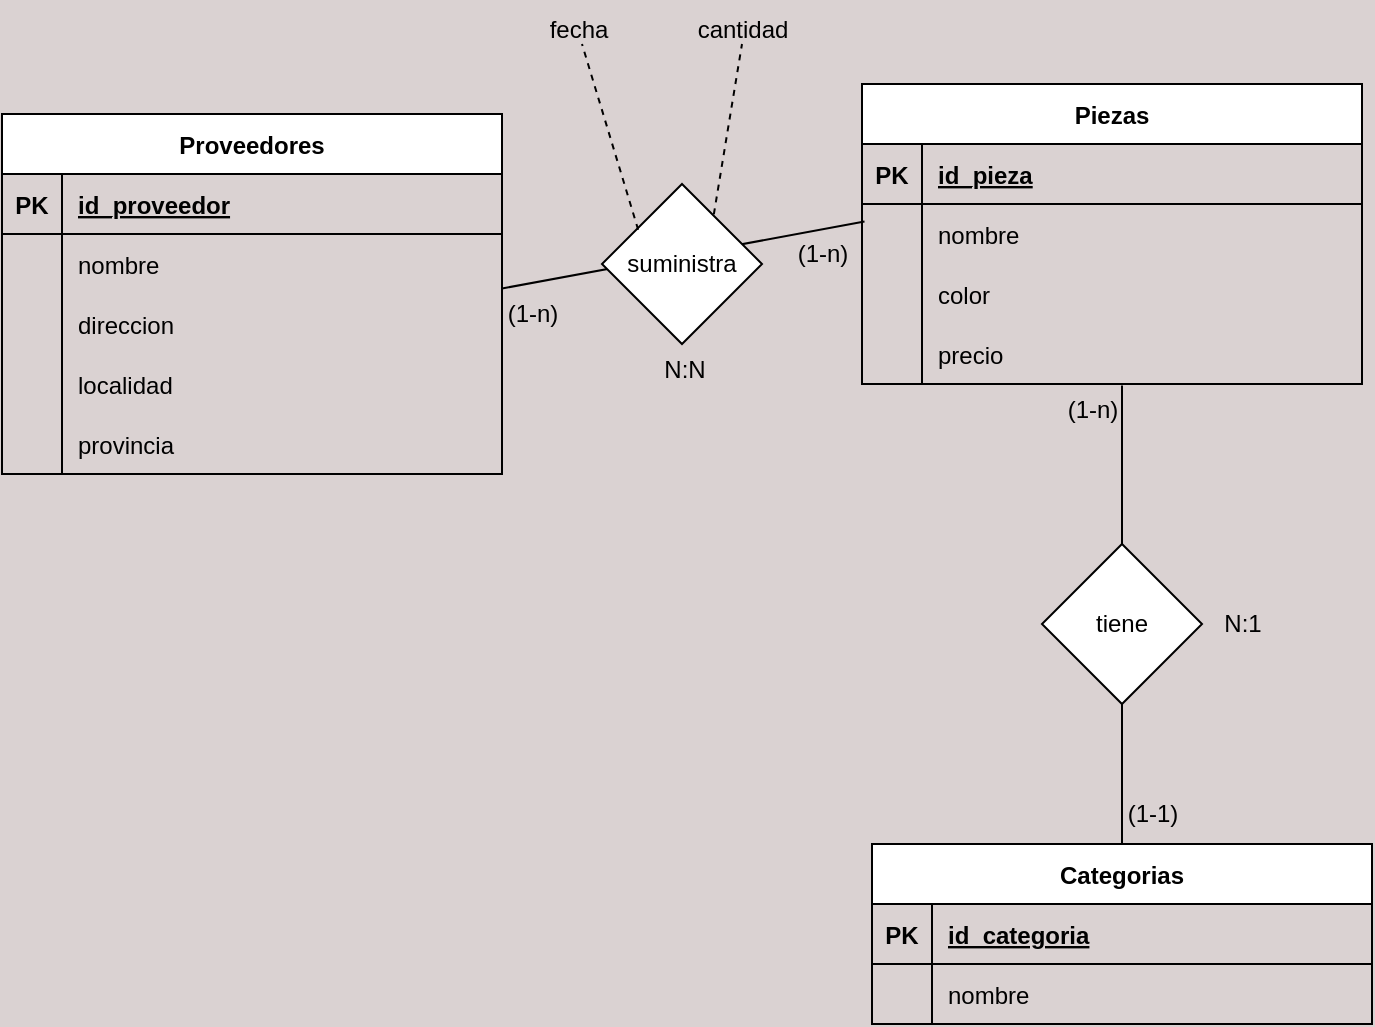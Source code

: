 <mxfile version="24.7.17">
  <diagram id="R2lEEEUBdFMjLlhIrx00" name="Page-1">
    <mxGraphModel dx="1434" dy="776" grid="1" gridSize="10" guides="1" tooltips="1" connect="1" arrows="1" fold="1" page="1" pageScale="1" pageWidth="850" pageHeight="1100" background="#dad2d2" math="0" shadow="0" extFonts="Permanent Marker^https://fonts.googleapis.com/css?family=Permanent+Marker">
      <root>
        <mxCell id="0" />
        <mxCell id="1" parent="0" />
        <mxCell id="C-vyLk0tnHw3VtMMgP7b-2" value="Piezas" style="shape=table;startSize=30;container=1;collapsible=1;childLayout=tableLayout;fixedRows=1;rowLines=0;fontStyle=1;align=center;resizeLast=1;" parent="1" vertex="1">
          <mxGeometry x="450" y="120" width="250" height="150" as="geometry" />
        </mxCell>
        <mxCell id="C-vyLk0tnHw3VtMMgP7b-3" value="" style="shape=partialRectangle;collapsible=0;dropTarget=0;pointerEvents=0;fillColor=none;points=[[0,0.5],[1,0.5]];portConstraint=eastwest;top=0;left=0;right=0;bottom=1;" parent="C-vyLk0tnHw3VtMMgP7b-2" vertex="1">
          <mxGeometry y="30" width="250" height="30" as="geometry" />
        </mxCell>
        <mxCell id="C-vyLk0tnHw3VtMMgP7b-4" value="PK" style="shape=partialRectangle;overflow=hidden;connectable=0;fillColor=none;top=0;left=0;bottom=0;right=0;fontStyle=1;" parent="C-vyLk0tnHw3VtMMgP7b-3" vertex="1">
          <mxGeometry width="30" height="30" as="geometry">
            <mxRectangle width="30" height="30" as="alternateBounds" />
          </mxGeometry>
        </mxCell>
        <mxCell id="C-vyLk0tnHw3VtMMgP7b-5" value="id_pieza" style="shape=partialRectangle;overflow=hidden;connectable=0;fillColor=none;top=0;left=0;bottom=0;right=0;align=left;spacingLeft=6;fontStyle=5;" parent="C-vyLk0tnHw3VtMMgP7b-3" vertex="1">
          <mxGeometry x="30" width="220" height="30" as="geometry">
            <mxRectangle width="220" height="30" as="alternateBounds" />
          </mxGeometry>
        </mxCell>
        <mxCell id="C-vyLk0tnHw3VtMMgP7b-9" value="" style="shape=partialRectangle;collapsible=0;dropTarget=0;pointerEvents=0;fillColor=none;points=[[0,0.5],[1,0.5]];portConstraint=eastwest;top=0;left=0;right=0;bottom=0;" parent="C-vyLk0tnHw3VtMMgP7b-2" vertex="1">
          <mxGeometry y="60" width="250" height="30" as="geometry" />
        </mxCell>
        <mxCell id="C-vyLk0tnHw3VtMMgP7b-10" value="" style="shape=partialRectangle;overflow=hidden;connectable=0;fillColor=none;top=0;left=0;bottom=0;right=0;" parent="C-vyLk0tnHw3VtMMgP7b-9" vertex="1">
          <mxGeometry width="30" height="30" as="geometry">
            <mxRectangle width="30" height="30" as="alternateBounds" />
          </mxGeometry>
        </mxCell>
        <mxCell id="C-vyLk0tnHw3VtMMgP7b-11" value="nombre" style="shape=partialRectangle;overflow=hidden;connectable=0;fillColor=none;top=0;left=0;bottom=0;right=0;align=left;spacingLeft=6;" parent="C-vyLk0tnHw3VtMMgP7b-9" vertex="1">
          <mxGeometry x="30" width="220" height="30" as="geometry">
            <mxRectangle width="220" height="30" as="alternateBounds" />
          </mxGeometry>
        </mxCell>
        <mxCell id="_9vNZQlYxxEbE2X0PM58-42" style="shape=partialRectangle;collapsible=0;dropTarget=0;pointerEvents=0;fillColor=none;points=[[0,0.5],[1,0.5]];portConstraint=eastwest;top=0;left=0;right=0;bottom=0;" vertex="1" parent="C-vyLk0tnHw3VtMMgP7b-2">
          <mxGeometry y="90" width="250" height="30" as="geometry" />
        </mxCell>
        <mxCell id="_9vNZQlYxxEbE2X0PM58-43" style="shape=partialRectangle;overflow=hidden;connectable=0;fillColor=none;top=0;left=0;bottom=0;right=0;" vertex="1" parent="_9vNZQlYxxEbE2X0PM58-42">
          <mxGeometry width="30" height="30" as="geometry">
            <mxRectangle width="30" height="30" as="alternateBounds" />
          </mxGeometry>
        </mxCell>
        <mxCell id="_9vNZQlYxxEbE2X0PM58-44" value="color" style="shape=partialRectangle;overflow=hidden;connectable=0;fillColor=none;top=0;left=0;bottom=0;right=0;align=left;spacingLeft=6;" vertex="1" parent="_9vNZQlYxxEbE2X0PM58-42">
          <mxGeometry x="30" width="220" height="30" as="geometry">
            <mxRectangle width="220" height="30" as="alternateBounds" />
          </mxGeometry>
        </mxCell>
        <mxCell id="_9vNZQlYxxEbE2X0PM58-45" style="shape=partialRectangle;collapsible=0;dropTarget=0;pointerEvents=0;fillColor=none;points=[[0,0.5],[1,0.5]];portConstraint=eastwest;top=0;left=0;right=0;bottom=0;" vertex="1" parent="C-vyLk0tnHw3VtMMgP7b-2">
          <mxGeometry y="120" width="250" height="30" as="geometry" />
        </mxCell>
        <mxCell id="_9vNZQlYxxEbE2X0PM58-46" style="shape=partialRectangle;overflow=hidden;connectable=0;fillColor=none;top=0;left=0;bottom=0;right=0;" vertex="1" parent="_9vNZQlYxxEbE2X0PM58-45">
          <mxGeometry width="30" height="30" as="geometry">
            <mxRectangle width="30" height="30" as="alternateBounds" />
          </mxGeometry>
        </mxCell>
        <mxCell id="_9vNZQlYxxEbE2X0PM58-47" value="precio" style="shape=partialRectangle;overflow=hidden;connectable=0;fillColor=none;top=0;left=0;bottom=0;right=0;align=left;spacingLeft=6;" vertex="1" parent="_9vNZQlYxxEbE2X0PM58-45">
          <mxGeometry x="30" width="220" height="30" as="geometry">
            <mxRectangle width="220" height="30" as="alternateBounds" />
          </mxGeometry>
        </mxCell>
        <mxCell id="C-vyLk0tnHw3VtMMgP7b-13" value="Categorias" style="shape=table;startSize=30;container=1;collapsible=1;childLayout=tableLayout;fixedRows=1;rowLines=0;fontStyle=1;align=center;resizeLast=1;" parent="1" vertex="1">
          <mxGeometry x="455" y="500" width="250" height="90" as="geometry" />
        </mxCell>
        <mxCell id="C-vyLk0tnHw3VtMMgP7b-14" value="" style="shape=partialRectangle;collapsible=0;dropTarget=0;pointerEvents=0;fillColor=none;points=[[0,0.5],[1,0.5]];portConstraint=eastwest;top=0;left=0;right=0;bottom=1;" parent="C-vyLk0tnHw3VtMMgP7b-13" vertex="1">
          <mxGeometry y="30" width="250" height="30" as="geometry" />
        </mxCell>
        <mxCell id="C-vyLk0tnHw3VtMMgP7b-15" value="PK" style="shape=partialRectangle;overflow=hidden;connectable=0;fillColor=none;top=0;left=0;bottom=0;right=0;fontStyle=1;" parent="C-vyLk0tnHw3VtMMgP7b-14" vertex="1">
          <mxGeometry width="30" height="30" as="geometry">
            <mxRectangle width="30" height="30" as="alternateBounds" />
          </mxGeometry>
        </mxCell>
        <mxCell id="C-vyLk0tnHw3VtMMgP7b-16" value="id_categoria" style="shape=partialRectangle;overflow=hidden;connectable=0;fillColor=none;top=0;left=0;bottom=0;right=0;align=left;spacingLeft=6;fontStyle=5;" parent="C-vyLk0tnHw3VtMMgP7b-14" vertex="1">
          <mxGeometry x="30" width="220" height="30" as="geometry">
            <mxRectangle width="220" height="30" as="alternateBounds" />
          </mxGeometry>
        </mxCell>
        <mxCell id="C-vyLk0tnHw3VtMMgP7b-17" value="" style="shape=partialRectangle;collapsible=0;dropTarget=0;pointerEvents=0;fillColor=none;points=[[0,0.5],[1,0.5]];portConstraint=eastwest;top=0;left=0;right=0;bottom=0;" parent="C-vyLk0tnHw3VtMMgP7b-13" vertex="1">
          <mxGeometry y="60" width="250" height="30" as="geometry" />
        </mxCell>
        <mxCell id="C-vyLk0tnHw3VtMMgP7b-18" value="" style="shape=partialRectangle;overflow=hidden;connectable=0;fillColor=none;top=0;left=0;bottom=0;right=0;" parent="C-vyLk0tnHw3VtMMgP7b-17" vertex="1">
          <mxGeometry width="30" height="30" as="geometry">
            <mxRectangle width="30" height="30" as="alternateBounds" />
          </mxGeometry>
        </mxCell>
        <mxCell id="C-vyLk0tnHw3VtMMgP7b-19" value="nombre" style="shape=partialRectangle;overflow=hidden;connectable=0;fillColor=none;top=0;left=0;bottom=0;right=0;align=left;spacingLeft=6;" parent="C-vyLk0tnHw3VtMMgP7b-17" vertex="1">
          <mxGeometry x="30" width="220" height="30" as="geometry">
            <mxRectangle width="220" height="30" as="alternateBounds" />
          </mxGeometry>
        </mxCell>
        <mxCell id="C-vyLk0tnHw3VtMMgP7b-23" value="Proveedores" style="shape=table;startSize=30;container=1;collapsible=1;childLayout=tableLayout;fixedRows=1;rowLines=0;fontStyle=1;align=center;resizeLast=1;" parent="1" vertex="1">
          <mxGeometry x="20" y="135" width="250" height="180" as="geometry" />
        </mxCell>
        <mxCell id="C-vyLk0tnHw3VtMMgP7b-24" value="" style="shape=partialRectangle;collapsible=0;dropTarget=0;pointerEvents=0;fillColor=none;points=[[0,0.5],[1,0.5]];portConstraint=eastwest;top=0;left=0;right=0;bottom=1;" parent="C-vyLk0tnHw3VtMMgP7b-23" vertex="1">
          <mxGeometry y="30" width="250" height="30" as="geometry" />
        </mxCell>
        <mxCell id="C-vyLk0tnHw3VtMMgP7b-25" value="PK" style="shape=partialRectangle;overflow=hidden;connectable=0;fillColor=none;top=0;left=0;bottom=0;right=0;fontStyle=1;" parent="C-vyLk0tnHw3VtMMgP7b-24" vertex="1">
          <mxGeometry width="30" height="30" as="geometry">
            <mxRectangle width="30" height="30" as="alternateBounds" />
          </mxGeometry>
        </mxCell>
        <mxCell id="C-vyLk0tnHw3VtMMgP7b-26" value="id_proveedor" style="shape=partialRectangle;overflow=hidden;connectable=0;fillColor=none;top=0;left=0;bottom=0;right=0;align=left;spacingLeft=6;fontStyle=5;" parent="C-vyLk0tnHw3VtMMgP7b-24" vertex="1">
          <mxGeometry x="30" width="220" height="30" as="geometry">
            <mxRectangle width="220" height="30" as="alternateBounds" />
          </mxGeometry>
        </mxCell>
        <mxCell id="C-vyLk0tnHw3VtMMgP7b-27" value="" style="shape=partialRectangle;collapsible=0;dropTarget=0;pointerEvents=0;fillColor=none;points=[[0,0.5],[1,0.5]];portConstraint=eastwest;top=0;left=0;right=0;bottom=0;" parent="C-vyLk0tnHw3VtMMgP7b-23" vertex="1">
          <mxGeometry y="60" width="250" height="30" as="geometry" />
        </mxCell>
        <mxCell id="C-vyLk0tnHw3VtMMgP7b-28" value="" style="shape=partialRectangle;overflow=hidden;connectable=0;fillColor=none;top=0;left=0;bottom=0;right=0;" parent="C-vyLk0tnHw3VtMMgP7b-27" vertex="1">
          <mxGeometry width="30" height="30" as="geometry">
            <mxRectangle width="30" height="30" as="alternateBounds" />
          </mxGeometry>
        </mxCell>
        <mxCell id="C-vyLk0tnHw3VtMMgP7b-29" value="nombre" style="shape=partialRectangle;overflow=hidden;connectable=0;fillColor=none;top=0;left=0;bottom=0;right=0;align=left;spacingLeft=6;" parent="C-vyLk0tnHw3VtMMgP7b-27" vertex="1">
          <mxGeometry x="30" width="220" height="30" as="geometry">
            <mxRectangle width="220" height="30" as="alternateBounds" />
          </mxGeometry>
        </mxCell>
        <mxCell id="_9vNZQlYxxEbE2X0PM58-3" style="shape=partialRectangle;collapsible=0;dropTarget=0;pointerEvents=0;fillColor=none;points=[[0,0.5],[1,0.5]];portConstraint=eastwest;top=0;left=0;right=0;bottom=0;" vertex="1" parent="C-vyLk0tnHw3VtMMgP7b-23">
          <mxGeometry y="90" width="250" height="30" as="geometry" />
        </mxCell>
        <mxCell id="_9vNZQlYxxEbE2X0PM58-4" style="shape=partialRectangle;overflow=hidden;connectable=0;fillColor=none;top=0;left=0;bottom=0;right=0;" vertex="1" parent="_9vNZQlYxxEbE2X0PM58-3">
          <mxGeometry width="30" height="30" as="geometry">
            <mxRectangle width="30" height="30" as="alternateBounds" />
          </mxGeometry>
        </mxCell>
        <mxCell id="_9vNZQlYxxEbE2X0PM58-5" value="direccion" style="shape=partialRectangle;overflow=hidden;connectable=0;fillColor=none;top=0;left=0;bottom=0;right=0;align=left;spacingLeft=6;" vertex="1" parent="_9vNZQlYxxEbE2X0PM58-3">
          <mxGeometry x="30" width="220" height="30" as="geometry">
            <mxRectangle width="220" height="30" as="alternateBounds" />
          </mxGeometry>
        </mxCell>
        <mxCell id="_9vNZQlYxxEbE2X0PM58-6" style="shape=partialRectangle;collapsible=0;dropTarget=0;pointerEvents=0;fillColor=none;points=[[0,0.5],[1,0.5]];portConstraint=eastwest;top=0;left=0;right=0;bottom=0;" vertex="1" parent="C-vyLk0tnHw3VtMMgP7b-23">
          <mxGeometry y="120" width="250" height="30" as="geometry" />
        </mxCell>
        <mxCell id="_9vNZQlYxxEbE2X0PM58-7" style="shape=partialRectangle;overflow=hidden;connectable=0;fillColor=none;top=0;left=0;bottom=0;right=0;" vertex="1" parent="_9vNZQlYxxEbE2X0PM58-6">
          <mxGeometry width="30" height="30" as="geometry">
            <mxRectangle width="30" height="30" as="alternateBounds" />
          </mxGeometry>
        </mxCell>
        <mxCell id="_9vNZQlYxxEbE2X0PM58-8" value="localidad" style="shape=partialRectangle;overflow=hidden;connectable=0;fillColor=none;top=0;left=0;bottom=0;right=0;align=left;spacingLeft=6;" vertex="1" parent="_9vNZQlYxxEbE2X0PM58-6">
          <mxGeometry x="30" width="220" height="30" as="geometry">
            <mxRectangle width="220" height="30" as="alternateBounds" />
          </mxGeometry>
        </mxCell>
        <mxCell id="_9vNZQlYxxEbE2X0PM58-9" style="shape=partialRectangle;collapsible=0;dropTarget=0;pointerEvents=0;fillColor=none;points=[[0,0.5],[1,0.5]];portConstraint=eastwest;top=0;left=0;right=0;bottom=0;" vertex="1" parent="C-vyLk0tnHw3VtMMgP7b-23">
          <mxGeometry y="150" width="250" height="30" as="geometry" />
        </mxCell>
        <mxCell id="_9vNZQlYxxEbE2X0PM58-10" style="shape=partialRectangle;overflow=hidden;connectable=0;fillColor=none;top=0;left=0;bottom=0;right=0;" vertex="1" parent="_9vNZQlYxxEbE2X0PM58-9">
          <mxGeometry width="30" height="30" as="geometry">
            <mxRectangle width="30" height="30" as="alternateBounds" />
          </mxGeometry>
        </mxCell>
        <mxCell id="_9vNZQlYxxEbE2X0PM58-11" value="provincia" style="shape=partialRectangle;overflow=hidden;connectable=0;fillColor=none;top=0;left=0;bottom=0;right=0;align=left;spacingLeft=6;" vertex="1" parent="_9vNZQlYxxEbE2X0PM58-9">
          <mxGeometry x="30" width="220" height="30" as="geometry">
            <mxRectangle width="220" height="30" as="alternateBounds" />
          </mxGeometry>
        </mxCell>
        <mxCell id="_9vNZQlYxxEbE2X0PM58-53" value="" style="endArrow=none;html=1;rounded=0;entryX=0.52;entryY=1.027;entryDx=0;entryDy=0;entryPerimeter=0;" edge="1" parent="1" source="C-vyLk0tnHw3VtMMgP7b-13" target="_9vNZQlYxxEbE2X0PM58-45">
          <mxGeometry width="50" height="50" relative="1" as="geometry">
            <mxPoint x="580" y="490" as="sourcePoint" />
            <mxPoint x="580.75" y="299.61" as="targetPoint" />
          </mxGeometry>
        </mxCell>
        <mxCell id="_9vNZQlYxxEbE2X0PM58-52" value="tiene" style="rhombus;whiteSpace=wrap;html=1;" vertex="1" parent="1">
          <mxGeometry x="540" y="350" width="80" height="80" as="geometry" />
        </mxCell>
        <mxCell id="_9vNZQlYxxEbE2X0PM58-55" value="" style="endArrow=none;html=1;rounded=0;exitX=1;exitY=0.908;exitDx=0;exitDy=0;exitPerimeter=0;entryX=0.005;entryY=0.293;entryDx=0;entryDy=0;entryPerimeter=0;" edge="1" parent="1" source="C-vyLk0tnHw3VtMMgP7b-27" target="C-vyLk0tnHw3VtMMgP7b-9">
          <mxGeometry width="50" height="50" relative="1" as="geometry">
            <mxPoint x="480" y="370" as="sourcePoint" />
            <mxPoint x="530" y="320" as="targetPoint" />
          </mxGeometry>
        </mxCell>
        <mxCell id="_9vNZQlYxxEbE2X0PM58-51" value="suministra" style="rhombus;whiteSpace=wrap;html=1;fontColor=#000000;" vertex="1" parent="1">
          <mxGeometry x="320" y="170" width="80" height="80" as="geometry" />
        </mxCell>
        <mxCell id="_9vNZQlYxxEbE2X0PM58-56" value="(1-1)" style="text;html=1;align=center;verticalAlign=middle;resizable=0;points=[];autosize=1;strokeColor=none;fillColor=none;" vertex="1" parent="1">
          <mxGeometry x="570" y="470" width="50" height="30" as="geometry" />
        </mxCell>
        <mxCell id="_9vNZQlYxxEbE2X0PM58-57" value="(1-n)" style="text;html=1;align=center;verticalAlign=middle;resizable=0;points=[];autosize=1;strokeColor=none;fillColor=none;" vertex="1" parent="1">
          <mxGeometry x="540" y="268" width="50" height="30" as="geometry" />
        </mxCell>
        <mxCell id="_9vNZQlYxxEbE2X0PM58-58" value="N:1" style="text;html=1;align=center;verticalAlign=middle;resizable=0;points=[];autosize=1;strokeColor=none;fillColor=none;" vertex="1" parent="1">
          <mxGeometry x="620" y="375" width="40" height="30" as="geometry" />
        </mxCell>
        <mxCell id="_9vNZQlYxxEbE2X0PM58-59" value="(1-n)" style="text;html=1;align=center;verticalAlign=middle;resizable=0;points=[];autosize=1;strokeColor=none;fillColor=none;" vertex="1" parent="1">
          <mxGeometry x="405" y="190" width="50" height="30" as="geometry" />
        </mxCell>
        <mxCell id="_9vNZQlYxxEbE2X0PM58-60" value="(1-n)" style="text;html=1;align=center;verticalAlign=middle;resizable=0;points=[];autosize=1;strokeColor=none;fillColor=none;" vertex="1" parent="1">
          <mxGeometry x="260" y="220" width="50" height="30" as="geometry" />
        </mxCell>
        <mxCell id="_9vNZQlYxxEbE2X0PM58-61" value="N:N" style="text;html=1;align=center;verticalAlign=middle;resizable=0;points=[];autosize=1;strokeColor=none;fillColor=none;" vertex="1" parent="1">
          <mxGeometry x="341" y="248" width="40" height="30" as="geometry" />
        </mxCell>
        <mxCell id="_9vNZQlYxxEbE2X0PM58-62" value="" style="endArrow=none;dashed=1;html=1;rounded=0;exitX=0.699;exitY=0.189;exitDx=0;exitDy=0;exitPerimeter=0;" edge="1" parent="1" source="_9vNZQlYxxEbE2X0PM58-51">
          <mxGeometry width="50" height="50" relative="1" as="geometry">
            <mxPoint x="420" y="150" as="sourcePoint" />
            <mxPoint x="390" y="100" as="targetPoint" />
          </mxGeometry>
        </mxCell>
        <mxCell id="_9vNZQlYxxEbE2X0PM58-65" value="" style="endArrow=none;dashed=1;html=1;rounded=0;exitX=0.226;exitY=0.286;exitDx=0;exitDy=0;exitPerimeter=0;" edge="1" parent="1" source="_9vNZQlYxxEbE2X0PM58-51">
          <mxGeometry width="50" height="50" relative="1" as="geometry">
            <mxPoint x="386" y="195" as="sourcePoint" />
            <mxPoint x="310" y="100" as="targetPoint" />
          </mxGeometry>
        </mxCell>
        <mxCell id="_9vNZQlYxxEbE2X0PM58-66" value="fecha" style="text;html=1;align=center;verticalAlign=middle;resizable=0;points=[];autosize=1;strokeColor=none;fillColor=none;" vertex="1" parent="1">
          <mxGeometry x="283" y="78" width="50" height="30" as="geometry" />
        </mxCell>
        <mxCell id="_9vNZQlYxxEbE2X0PM58-67" value="cantidad" style="text;html=1;align=center;verticalAlign=middle;resizable=0;points=[];autosize=1;strokeColor=none;fillColor=none;" vertex="1" parent="1">
          <mxGeometry x="355" y="78" width="70" height="30" as="geometry" />
        </mxCell>
      </root>
    </mxGraphModel>
  </diagram>
</mxfile>
